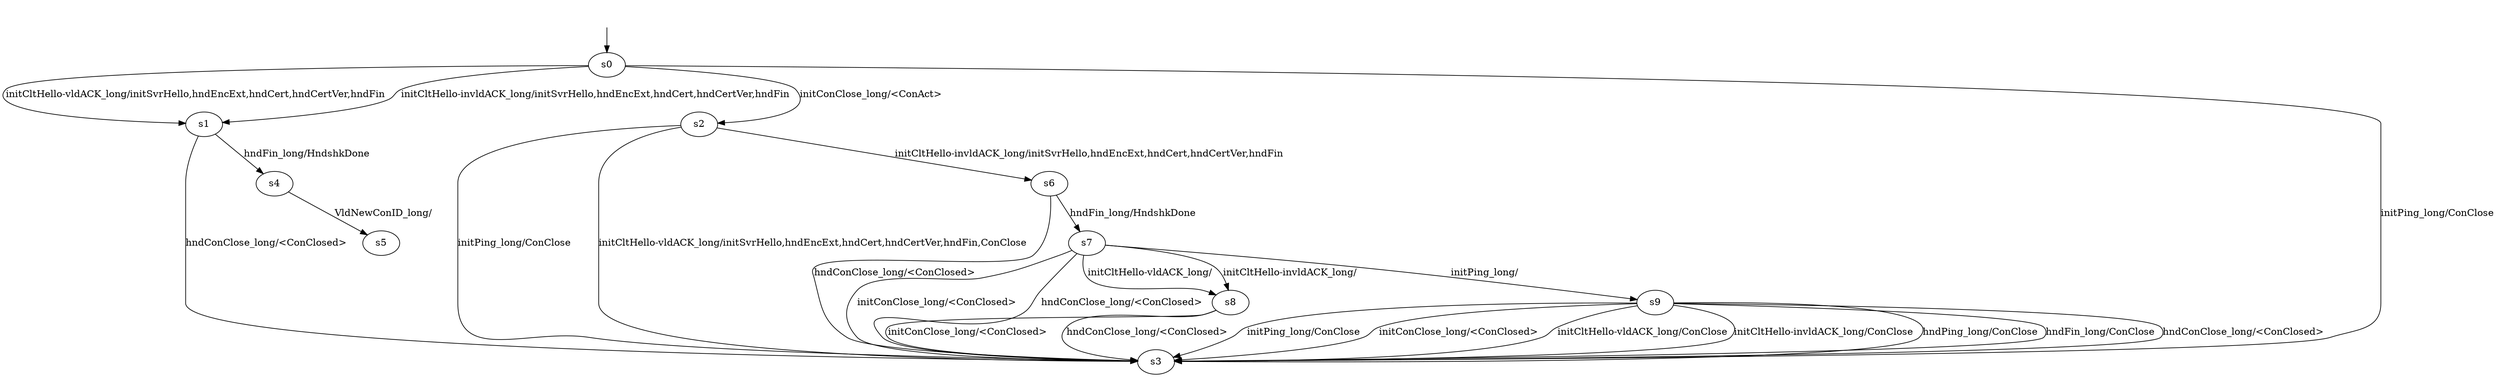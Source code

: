 digraph "quantModels/quant-B-l-0/learnedModel" {
s0 [label=s0];
s1 [label=s1];
s2 [label=s2];
s3 [label=s3];
s4 [label=s4];
s5 [label=s5];
s6 [label=s6];
s7 [label=s7];
s8 [label=s8];
s9 [label=s9];
s0 -> s3  [label="initPing_long/ConClose "];
s0 -> s2  [label="initConClose_long/<ConAct> "];
s0 -> s1  [label="initCltHello-vldACK_long/initSvrHello,hndEncExt,hndCert,hndCertVer,hndFin "];
s0 -> s1  [label="initCltHello-invldACK_long/initSvrHello,hndEncExt,hndCert,hndCertVer,hndFin "];
s1 -> s4  [label="hndFin_long/HndshkDone "];
s1 -> s3  [label="hndConClose_long/<ConClosed> "];
s2 -> s3  [label="initPing_long/ConClose "];
s2 -> s3  [label="initCltHello-vldACK_long/initSvrHello,hndEncExt,hndCert,hndCertVer,hndFin,ConClose "];
s2 -> s6  [label="initCltHello-invldACK_long/initSvrHello,hndEncExt,hndCert,hndCertVer,hndFin "];
s4 -> s5  [label="VldNewConID_long/ "];
s6 -> s7  [label="hndFin_long/HndshkDone "];
s6 -> s3  [label="hndConClose_long/<ConClosed> "];
s7 -> s9  [label="initPing_long/ "];
s7 -> s3  [label="initConClose_long/<ConClosed> "];
s7 -> s8  [label="initCltHello-vldACK_long/ "];
s7 -> s8  [label="initCltHello-invldACK_long/ "];
s7 -> s3  [label="hndConClose_long/<ConClosed> "];
s8 -> s3  [label="initConClose_long/<ConClosed> "];
s8 -> s3  [label="hndConClose_long/<ConClosed> "];
s9 -> s3  [label="initPing_long/ConClose "];
s9 -> s3  [label="initConClose_long/<ConClosed> "];
s9 -> s3  [label="initCltHello-vldACK_long/ConClose "];
s9 -> s3  [label="initCltHello-invldACK_long/ConClose "];
s9 -> s3  [label="hndPing_long/ConClose "];
s9 -> s3  [label="hndFin_long/ConClose "];
s9 -> s3  [label="hndConClose_long/<ConClosed> "];
__start0 [label="", shape=none];
__start0 -> s0  [label=""];
}
